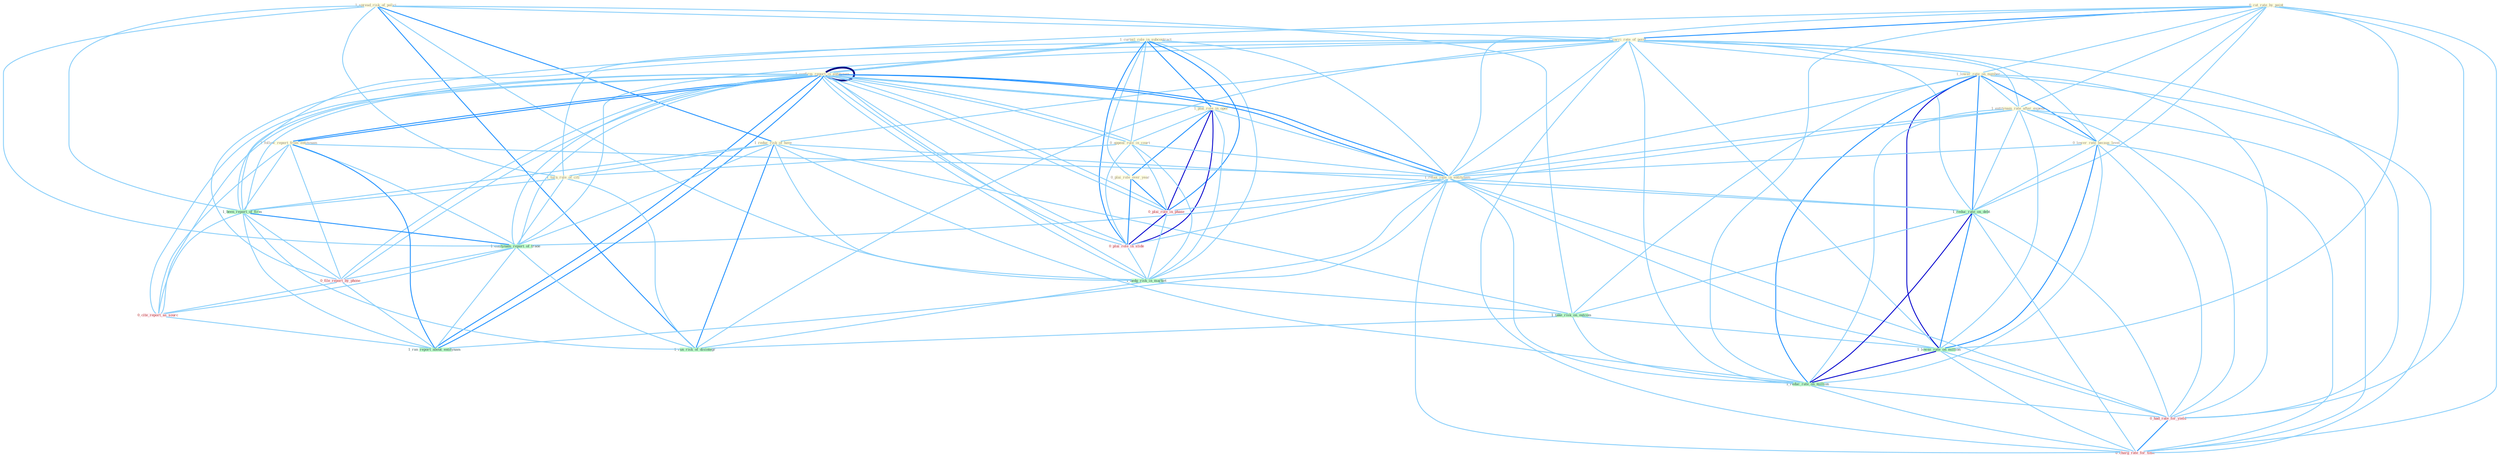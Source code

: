 Graph G{ 
    node
    [shape=polygon,style=filled,width=.5,height=.06,color="#BDFCC9",fixedsize=true,fontsize=4,
    fontcolor="#2f4f4f"];
    {node
    [color="#ffffe0", fontcolor="#8b7d6b"] "1_spread_risk_of_polici " "0_cut_rate_by_point " "1_carri_rate_of_point " "1_lower_rate_on_number " "1_entitynam_rate_after_expens " "1_curtail_role_in_subcontract " "1_confirm_report_in_entitynam " "1_confirm_report_in_entitynam " "1_reduc_risk_of_have " "1_plai_role_in_oper " "1_follow_report_from_entitynam " "0_lower_rate_becaus_level " "0_plai_role_over_year " "0_appeal_rule_in_court " "1_relax_rate_in_entitynam " "1_turn_rule_of_citi "}
{node [color="#fff0f5", fontcolor="#b22222"] "0_plai_role_in_phase " "0_plai_role_in_slide " "0_file_report_by_phone " "0_cite_report_as_sourc " "0_had_rate_for_yield " "0_charg_rate_for_time "}
edge [color="#B0E2FF"];

	"1_spread_risk_of_polici " -- "1_carri_rate_of_point " [w="1", color="#87cefa" ];
	"1_spread_risk_of_polici " -- "1_reduc_risk_of_have " [w="2", color="#1e90ff" , len=0.8];
	"1_spread_risk_of_polici " -- "1_turn_rule_of_citi " [w="1", color="#87cefa" ];
	"1_spread_risk_of_polici " -- "1_been_report_of_firm " [w="1", color="#87cefa" ];
	"1_spread_risk_of_polici " -- "1_entitynam_report_of_trade " [w="1", color="#87cefa" ];
	"1_spread_risk_of_polici " -- "1_hedg_risk_in_market " [w="1", color="#87cefa" ];
	"1_spread_risk_of_polici " -- "1_take_risk_on_outcom " [w="1", color="#87cefa" ];
	"1_spread_risk_of_polici " -- "1_run_risk_of_disintegr " [w="2", color="#1e90ff" , len=0.8];
	"0_cut_rate_by_point " -- "1_carri_rate_of_point " [w="2", color="#1e90ff" , len=0.8];
	"0_cut_rate_by_point " -- "1_lower_rate_on_number " [w="1", color="#87cefa" ];
	"0_cut_rate_by_point " -- "1_entitynam_rate_after_expens " [w="1", color="#87cefa" ];
	"0_cut_rate_by_point " -- "0_lower_rate_becaus_level " [w="1", color="#87cefa" ];
	"0_cut_rate_by_point " -- "1_relax_rate_in_entitynam " [w="1", color="#87cefa" ];
	"0_cut_rate_by_point " -- "1_reduc_rate_on_debt " [w="1", color="#87cefa" ];
	"0_cut_rate_by_point " -- "0_file_report_by_phone " [w="1", color="#87cefa" ];
	"0_cut_rate_by_point " -- "1_lower_rate_on_million " [w="1", color="#87cefa" ];
	"0_cut_rate_by_point " -- "1_reduc_rate_on_million " [w="1", color="#87cefa" ];
	"0_cut_rate_by_point " -- "0_had_rate_for_yield " [w="1", color="#87cefa" ];
	"0_cut_rate_by_point " -- "0_charg_rate_for_time " [w="1", color="#87cefa" ];
	"1_carri_rate_of_point " -- "1_lower_rate_on_number " [w="1", color="#87cefa" ];
	"1_carri_rate_of_point " -- "1_entitynam_rate_after_expens " [w="1", color="#87cefa" ];
	"1_carri_rate_of_point " -- "1_reduc_risk_of_have " [w="1", color="#87cefa" ];
	"1_carri_rate_of_point " -- "0_lower_rate_becaus_level " [w="1", color="#87cefa" ];
	"1_carri_rate_of_point " -- "1_relax_rate_in_entitynam " [w="1", color="#87cefa" ];
	"1_carri_rate_of_point " -- "1_turn_rule_of_citi " [w="1", color="#87cefa" ];
	"1_carri_rate_of_point " -- "1_reduc_rate_on_debt " [w="1", color="#87cefa" ];
	"1_carri_rate_of_point " -- "1_been_report_of_firm " [w="1", color="#87cefa" ];
	"1_carri_rate_of_point " -- "1_entitynam_report_of_trade " [w="1", color="#87cefa" ];
	"1_carri_rate_of_point " -- "1_lower_rate_on_million " [w="1", color="#87cefa" ];
	"1_carri_rate_of_point " -- "1_reduc_rate_on_million " [w="1", color="#87cefa" ];
	"1_carri_rate_of_point " -- "1_run_risk_of_disintegr " [w="1", color="#87cefa" ];
	"1_carri_rate_of_point " -- "0_had_rate_for_yield " [w="1", color="#87cefa" ];
	"1_carri_rate_of_point " -- "0_charg_rate_for_time " [w="1", color="#87cefa" ];
	"1_lower_rate_on_number " -- "1_entitynam_rate_after_expens " [w="1", color="#87cefa" ];
	"1_lower_rate_on_number " -- "0_lower_rate_becaus_level " [w="2", color="#1e90ff" , len=0.8];
	"1_lower_rate_on_number " -- "1_relax_rate_in_entitynam " [w="1", color="#87cefa" ];
	"1_lower_rate_on_number " -- "1_reduc_rate_on_debt " [w="2", color="#1e90ff" , len=0.8];
	"1_lower_rate_on_number " -- "1_take_risk_on_outcom " [w="1", color="#87cefa" ];
	"1_lower_rate_on_number " -- "1_lower_rate_on_million " [w="3", color="#0000cd" , len=0.6];
	"1_lower_rate_on_number " -- "1_reduc_rate_on_million " [w="2", color="#1e90ff" , len=0.8];
	"1_lower_rate_on_number " -- "0_had_rate_for_yield " [w="1", color="#87cefa" ];
	"1_lower_rate_on_number " -- "0_charg_rate_for_time " [w="1", color="#87cefa" ];
	"1_entitynam_rate_after_expens " -- "0_lower_rate_becaus_level " [w="1", color="#87cefa" ];
	"1_entitynam_rate_after_expens " -- "1_relax_rate_in_entitynam " [w="1", color="#87cefa" ];
	"1_entitynam_rate_after_expens " -- "1_reduc_rate_on_debt " [w="1", color="#87cefa" ];
	"1_entitynam_rate_after_expens " -- "1_entitynam_report_of_trade " [w="1", color="#87cefa" ];
	"1_entitynam_rate_after_expens " -- "1_lower_rate_on_million " [w="1", color="#87cefa" ];
	"1_entitynam_rate_after_expens " -- "1_reduc_rate_on_million " [w="1", color="#87cefa" ];
	"1_entitynam_rate_after_expens " -- "0_had_rate_for_yield " [w="1", color="#87cefa" ];
	"1_entitynam_rate_after_expens " -- "0_charg_rate_for_time " [w="1", color="#87cefa" ];
	"1_curtail_role_in_subcontract " -- "1_confirm_report_in_entitynam " [w="1", color="#87cefa" ];
	"1_curtail_role_in_subcontract " -- "1_confirm_report_in_entitynam " [w="1", color="#87cefa" ];
	"1_curtail_role_in_subcontract " -- "1_plai_role_in_oper " [w="2", color="#1e90ff" , len=0.8];
	"1_curtail_role_in_subcontract " -- "0_plai_role_over_year " [w="1", color="#87cefa" ];
	"1_curtail_role_in_subcontract " -- "0_appeal_rule_in_court " [w="1", color="#87cefa" ];
	"1_curtail_role_in_subcontract " -- "1_relax_rate_in_entitynam " [w="1", color="#87cefa" ];
	"1_curtail_role_in_subcontract " -- "0_plai_role_in_phase " [w="2", color="#1e90ff" , len=0.8];
	"1_curtail_role_in_subcontract " -- "0_plai_role_in_slide " [w="2", color="#1e90ff" , len=0.8];
	"1_curtail_role_in_subcontract " -- "1_hedg_risk_in_market " [w="1", color="#87cefa" ];
	"1_confirm_report_in_entitynam " -- "1_confirm_report_in_entitynam " [w="4", style=bold, color="#000080", len=0.4];
	"1_confirm_report_in_entitynam " -- "1_plai_role_in_oper " [w="1", color="#87cefa" ];
	"1_confirm_report_in_entitynam " -- "1_follow_report_from_entitynam " [w="2", color="#1e90ff" , len=0.8];
	"1_confirm_report_in_entitynam " -- "0_appeal_rule_in_court " [w="1", color="#87cefa" ];
	"1_confirm_report_in_entitynam " -- "1_relax_rate_in_entitynam " [w="2", color="#1e90ff" , len=0.8];
	"1_confirm_report_in_entitynam " -- "0_plai_role_in_phase " [w="1", color="#87cefa" ];
	"1_confirm_report_in_entitynam " -- "1_been_report_of_firm " [w="1", color="#87cefa" ];
	"1_confirm_report_in_entitynam " -- "0_plai_role_in_slide " [w="1", color="#87cefa" ];
	"1_confirm_report_in_entitynam " -- "1_entitynam_report_of_trade " [w="1", color="#87cefa" ];
	"1_confirm_report_in_entitynam " -- "1_hedg_risk_in_market " [w="1", color="#87cefa" ];
	"1_confirm_report_in_entitynam " -- "0_file_report_by_phone " [w="1", color="#87cefa" ];
	"1_confirm_report_in_entitynam " -- "0_cite_report_as_sourc " [w="1", color="#87cefa" ];
	"1_confirm_report_in_entitynam " -- "1_ran_report_about_entitynam " [w="2", color="#1e90ff" , len=0.8];
	"1_confirm_report_in_entitynam " -- "1_plai_role_in_oper " [w="1", color="#87cefa" ];
	"1_confirm_report_in_entitynam " -- "1_follow_report_from_entitynam " [w="2", color="#1e90ff" , len=0.8];
	"1_confirm_report_in_entitynam " -- "0_appeal_rule_in_court " [w="1", color="#87cefa" ];
	"1_confirm_report_in_entitynam " -- "1_relax_rate_in_entitynam " [w="2", color="#1e90ff" , len=0.8];
	"1_confirm_report_in_entitynam " -- "0_plai_role_in_phase " [w="1", color="#87cefa" ];
	"1_confirm_report_in_entitynam " -- "1_been_report_of_firm " [w="1", color="#87cefa" ];
	"1_confirm_report_in_entitynam " -- "0_plai_role_in_slide " [w="1", color="#87cefa" ];
	"1_confirm_report_in_entitynam " -- "1_entitynam_report_of_trade " [w="1", color="#87cefa" ];
	"1_confirm_report_in_entitynam " -- "1_hedg_risk_in_market " [w="1", color="#87cefa" ];
	"1_confirm_report_in_entitynam " -- "0_file_report_by_phone " [w="1", color="#87cefa" ];
	"1_confirm_report_in_entitynam " -- "0_cite_report_as_sourc " [w="1", color="#87cefa" ];
	"1_confirm_report_in_entitynam " -- "1_ran_report_about_entitynam " [w="2", color="#1e90ff" , len=0.8];
	"1_reduc_risk_of_have " -- "1_turn_rule_of_citi " [w="1", color="#87cefa" ];
	"1_reduc_risk_of_have " -- "1_reduc_rate_on_debt " [w="1", color="#87cefa" ];
	"1_reduc_risk_of_have " -- "1_been_report_of_firm " [w="1", color="#87cefa" ];
	"1_reduc_risk_of_have " -- "1_entitynam_report_of_trade " [w="1", color="#87cefa" ];
	"1_reduc_risk_of_have " -- "1_hedg_risk_in_market " [w="1", color="#87cefa" ];
	"1_reduc_risk_of_have " -- "1_take_risk_on_outcom " [w="1", color="#87cefa" ];
	"1_reduc_risk_of_have " -- "1_reduc_rate_on_million " [w="1", color="#87cefa" ];
	"1_reduc_risk_of_have " -- "1_run_risk_of_disintegr " [w="2", color="#1e90ff" , len=0.8];
	"1_plai_role_in_oper " -- "0_plai_role_over_year " [w="2", color="#1e90ff" , len=0.8];
	"1_plai_role_in_oper " -- "0_appeal_rule_in_court " [w="1", color="#87cefa" ];
	"1_plai_role_in_oper " -- "1_relax_rate_in_entitynam " [w="1", color="#87cefa" ];
	"1_plai_role_in_oper " -- "0_plai_role_in_phase " [w="3", color="#0000cd" , len=0.6];
	"1_plai_role_in_oper " -- "0_plai_role_in_slide " [w="3", color="#0000cd" , len=0.6];
	"1_plai_role_in_oper " -- "1_hedg_risk_in_market " [w="1", color="#87cefa" ];
	"1_follow_report_from_entitynam " -- "1_relax_rate_in_entitynam " [w="1", color="#87cefa" ];
	"1_follow_report_from_entitynam " -- "1_been_report_of_firm " [w="1", color="#87cefa" ];
	"1_follow_report_from_entitynam " -- "1_entitynam_report_of_trade " [w="1", color="#87cefa" ];
	"1_follow_report_from_entitynam " -- "0_file_report_by_phone " [w="1", color="#87cefa" ];
	"1_follow_report_from_entitynam " -- "0_cite_report_as_sourc " [w="1", color="#87cefa" ];
	"1_follow_report_from_entitynam " -- "1_ran_report_about_entitynam " [w="2", color="#1e90ff" , len=0.8];
	"0_lower_rate_becaus_level " -- "1_relax_rate_in_entitynam " [w="1", color="#87cefa" ];
	"0_lower_rate_becaus_level " -- "1_reduc_rate_on_debt " [w="1", color="#87cefa" ];
	"0_lower_rate_becaus_level " -- "1_lower_rate_on_million " [w="2", color="#1e90ff" , len=0.8];
	"0_lower_rate_becaus_level " -- "1_reduc_rate_on_million " [w="1", color="#87cefa" ];
	"0_lower_rate_becaus_level " -- "0_had_rate_for_yield " [w="1", color="#87cefa" ];
	"0_lower_rate_becaus_level " -- "0_charg_rate_for_time " [w="1", color="#87cefa" ];
	"0_plai_role_over_year " -- "0_plai_role_in_phase " [w="2", color="#1e90ff" , len=0.8];
	"0_plai_role_over_year " -- "0_plai_role_in_slide " [w="2", color="#1e90ff" , len=0.8];
	"0_appeal_rule_in_court " -- "1_relax_rate_in_entitynam " [w="1", color="#87cefa" ];
	"0_appeal_rule_in_court " -- "1_turn_rule_of_citi " [w="1", color="#87cefa" ];
	"0_appeal_rule_in_court " -- "0_plai_role_in_phase " [w="1", color="#87cefa" ];
	"0_appeal_rule_in_court " -- "0_plai_role_in_slide " [w="1", color="#87cefa" ];
	"0_appeal_rule_in_court " -- "1_hedg_risk_in_market " [w="1", color="#87cefa" ];
	"1_relax_rate_in_entitynam " -- "1_reduc_rate_on_debt " [w="1", color="#87cefa" ];
	"1_relax_rate_in_entitynam " -- "0_plai_role_in_phase " [w="1", color="#87cefa" ];
	"1_relax_rate_in_entitynam " -- "0_plai_role_in_slide " [w="1", color="#87cefa" ];
	"1_relax_rate_in_entitynam " -- "1_hedg_risk_in_market " [w="1", color="#87cefa" ];
	"1_relax_rate_in_entitynam " -- "1_lower_rate_on_million " [w="1", color="#87cefa" ];
	"1_relax_rate_in_entitynam " -- "1_reduc_rate_on_million " [w="1", color="#87cefa" ];
	"1_relax_rate_in_entitynam " -- "0_had_rate_for_yield " [w="1", color="#87cefa" ];
	"1_relax_rate_in_entitynam " -- "0_charg_rate_for_time " [w="1", color="#87cefa" ];
	"1_relax_rate_in_entitynam " -- "1_ran_report_about_entitynam " [w="1", color="#87cefa" ];
	"1_turn_rule_of_citi " -- "1_been_report_of_firm " [w="1", color="#87cefa" ];
	"1_turn_rule_of_citi " -- "1_entitynam_report_of_trade " [w="1", color="#87cefa" ];
	"1_turn_rule_of_citi " -- "1_run_risk_of_disintegr " [w="1", color="#87cefa" ];
	"1_reduc_rate_on_debt " -- "1_take_risk_on_outcom " [w="1", color="#87cefa" ];
	"1_reduc_rate_on_debt " -- "1_lower_rate_on_million " [w="2", color="#1e90ff" , len=0.8];
	"1_reduc_rate_on_debt " -- "1_reduc_rate_on_million " [w="3", color="#0000cd" , len=0.6];
	"1_reduc_rate_on_debt " -- "0_had_rate_for_yield " [w="1", color="#87cefa" ];
	"1_reduc_rate_on_debt " -- "0_charg_rate_for_time " [w="1", color="#87cefa" ];
	"0_plai_role_in_phase " -- "0_plai_role_in_slide " [w="3", color="#0000cd" , len=0.6];
	"0_plai_role_in_phase " -- "1_hedg_risk_in_market " [w="1", color="#87cefa" ];
	"1_been_report_of_firm " -- "1_entitynam_report_of_trade " [w="2", color="#1e90ff" , len=0.8];
	"1_been_report_of_firm " -- "0_file_report_by_phone " [w="1", color="#87cefa" ];
	"1_been_report_of_firm " -- "0_cite_report_as_sourc " [w="1", color="#87cefa" ];
	"1_been_report_of_firm " -- "1_run_risk_of_disintegr " [w="1", color="#87cefa" ];
	"1_been_report_of_firm " -- "1_ran_report_about_entitynam " [w="1", color="#87cefa" ];
	"0_plai_role_in_slide " -- "1_hedg_risk_in_market " [w="1", color="#87cefa" ];
	"1_entitynam_report_of_trade " -- "0_file_report_by_phone " [w="1", color="#87cefa" ];
	"1_entitynam_report_of_trade " -- "0_cite_report_as_sourc " [w="1", color="#87cefa" ];
	"1_entitynam_report_of_trade " -- "1_run_risk_of_disintegr " [w="1", color="#87cefa" ];
	"1_entitynam_report_of_trade " -- "1_ran_report_about_entitynam " [w="1", color="#87cefa" ];
	"1_hedg_risk_in_market " -- "1_take_risk_on_outcom " [w="1", color="#87cefa" ];
	"1_hedg_risk_in_market " -- "1_run_risk_of_disintegr " [w="1", color="#87cefa" ];
	"1_take_risk_on_outcom " -- "1_lower_rate_on_million " [w="1", color="#87cefa" ];
	"1_take_risk_on_outcom " -- "1_reduc_rate_on_million " [w="1", color="#87cefa" ];
	"1_take_risk_on_outcom " -- "1_run_risk_of_disintegr " [w="1", color="#87cefa" ];
	"0_file_report_by_phone " -- "0_cite_report_as_sourc " [w="1", color="#87cefa" ];
	"0_file_report_by_phone " -- "1_ran_report_about_entitynam " [w="1", color="#87cefa" ];
	"0_cite_report_as_sourc " -- "1_ran_report_about_entitynam " [w="1", color="#87cefa" ];
	"1_lower_rate_on_million " -- "1_reduc_rate_on_million " [w="3", color="#0000cd" , len=0.6];
	"1_lower_rate_on_million " -- "0_had_rate_for_yield " [w="1", color="#87cefa" ];
	"1_lower_rate_on_million " -- "0_charg_rate_for_time " [w="1", color="#87cefa" ];
	"1_reduc_rate_on_million " -- "0_had_rate_for_yield " [w="1", color="#87cefa" ];
	"1_reduc_rate_on_million " -- "0_charg_rate_for_time " [w="1", color="#87cefa" ];
	"0_had_rate_for_yield " -- "0_charg_rate_for_time " [w="2", color="#1e90ff" , len=0.8];
}